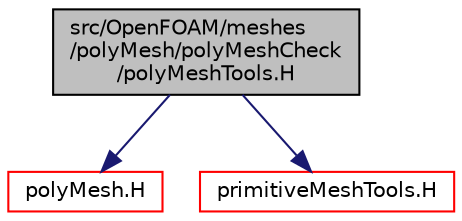digraph "src/OpenFOAM/meshes/polyMesh/polyMeshCheck/polyMeshTools.H"
{
  bgcolor="transparent";
  edge [fontname="Helvetica",fontsize="10",labelfontname="Helvetica",labelfontsize="10"];
  node [fontname="Helvetica",fontsize="10",shape=record];
  Node1 [label="src/OpenFOAM/meshes\l/polyMesh/polyMeshCheck\l/polyMeshTools.H",height=0.2,width=0.4,color="black", fillcolor="grey75", style="filled", fontcolor="black"];
  Node1 -> Node2 [color="midnightblue",fontsize="10",style="solid",fontname="Helvetica"];
  Node2 [label="polyMesh.H",height=0.2,width=0.4,color="red",URL="$a08951.html"];
  Node1 -> Node3 [color="midnightblue",fontsize="10",style="solid",fontname="Helvetica"];
  Node3 [label="primitiveMeshTools.H",height=0.2,width=0.4,color="red",URL="$a09046.html"];
}
